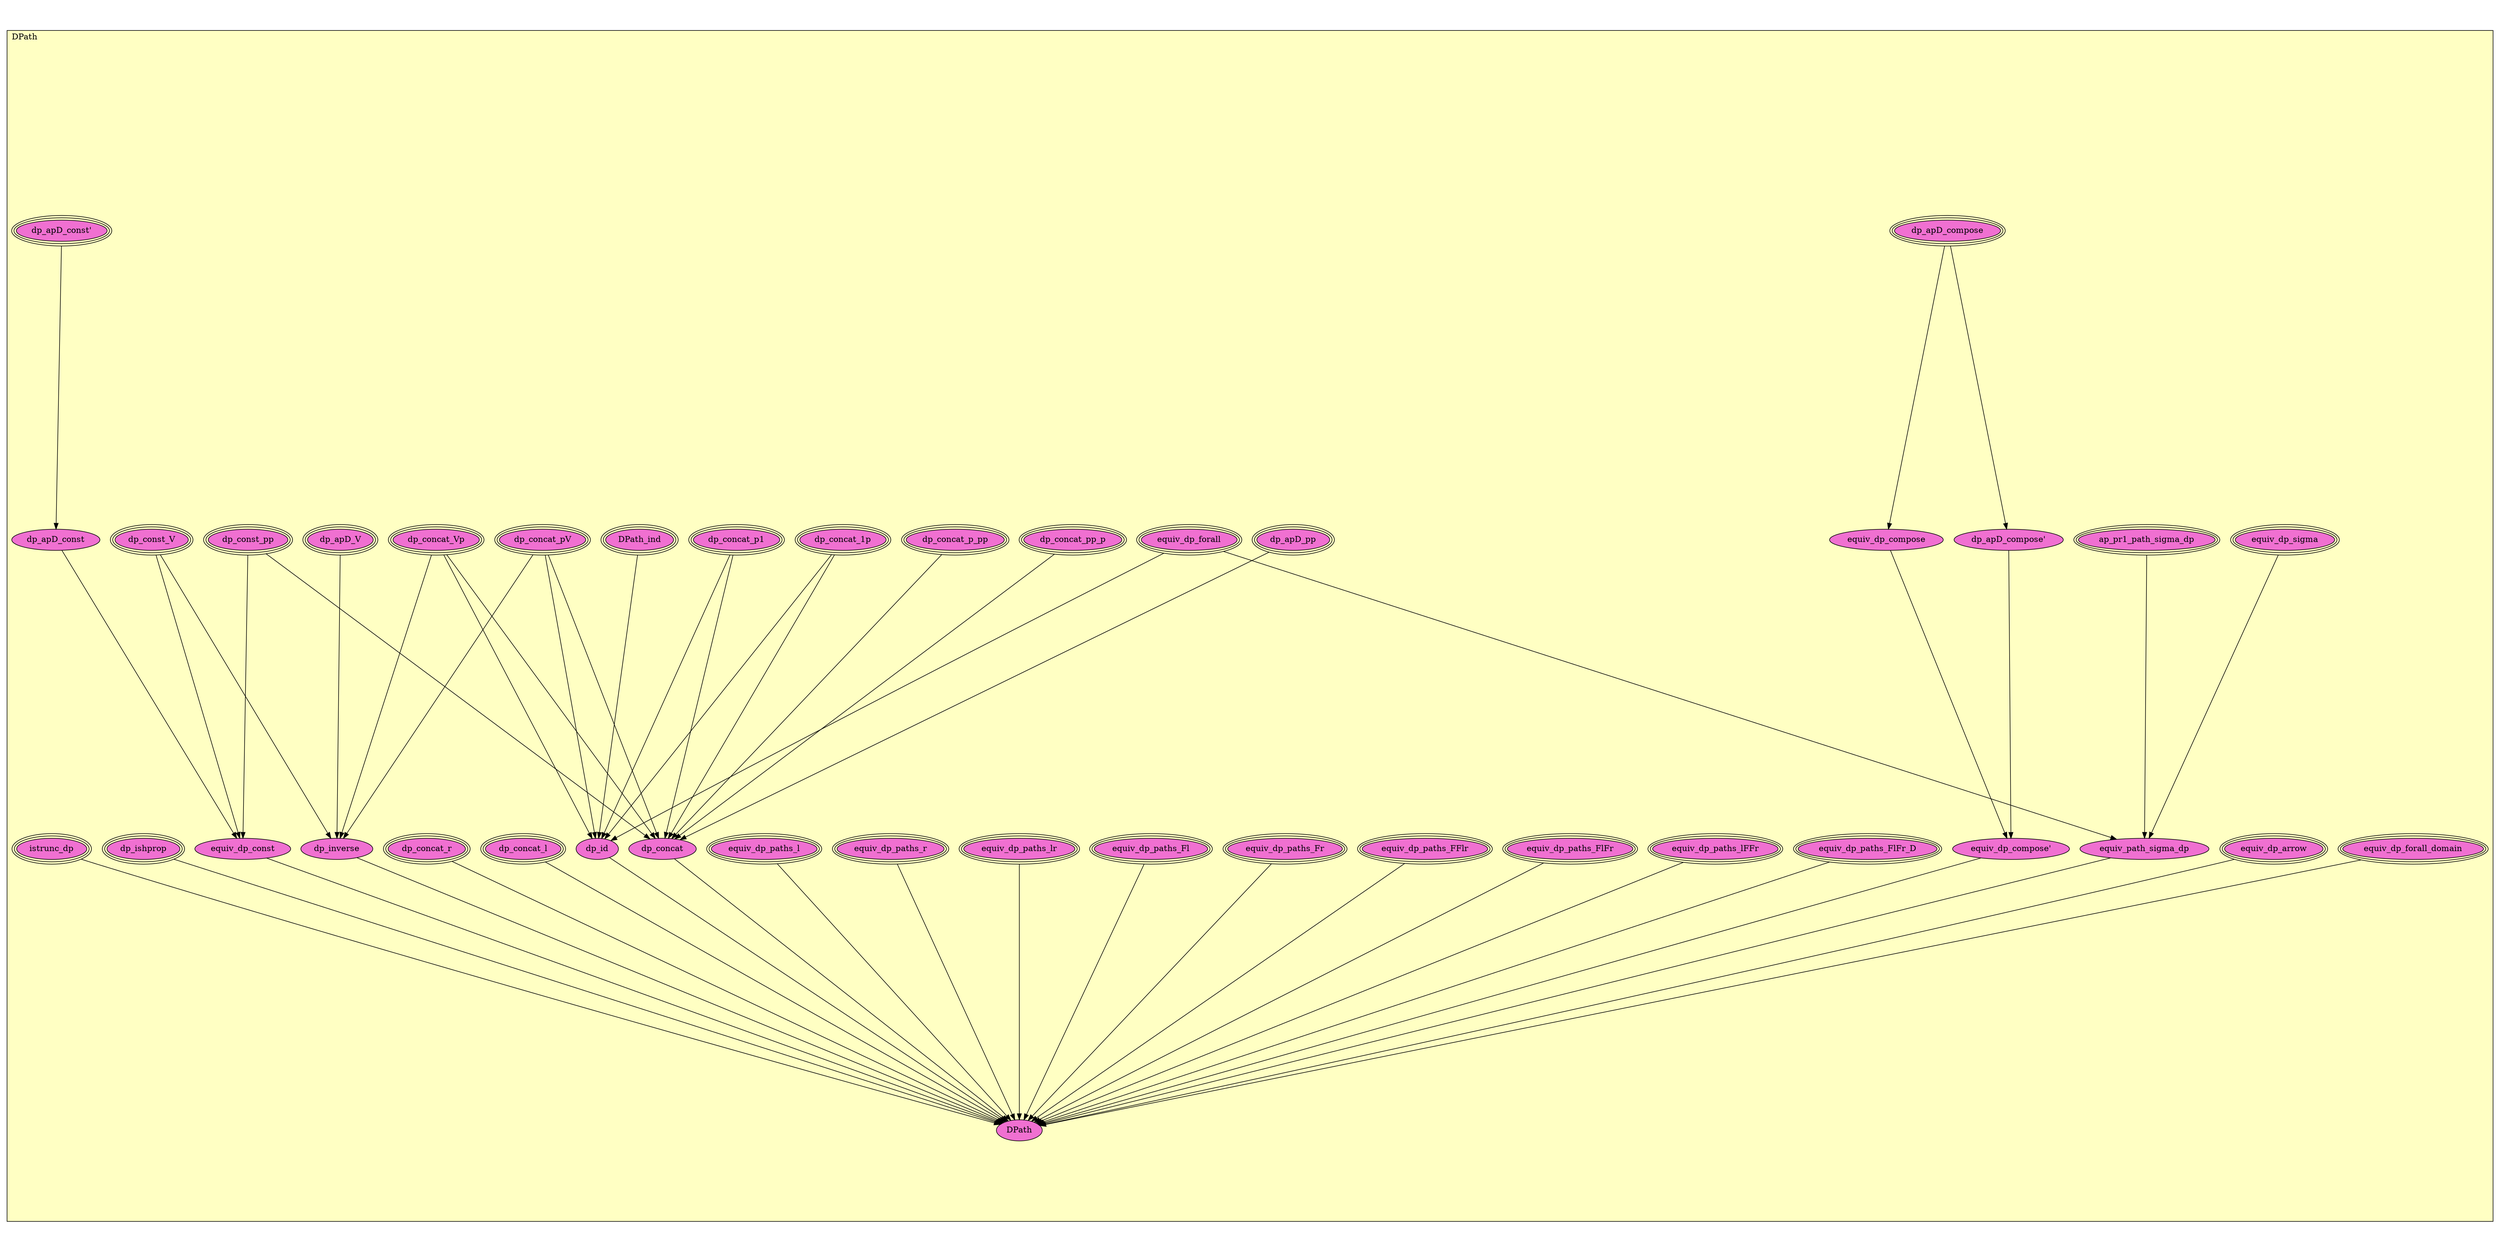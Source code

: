 digraph HoTT_Cubical_DPath {
  graph [ratio=0.5]
  node [style=filled]
DPath_equiv_dp_sigma [label="equiv_dp_sigma", URL=<DPath.html#equiv_dp_sigma>, peripheries=3, fillcolor="#F070D1"] ;
DPath_equiv_dp_forall_domain [label="equiv_dp_forall_domain", URL=<DPath.html#equiv_dp_forall_domain>, peripheries=3, fillcolor="#F070D1"] ;
DPath_equiv_dp_arrow [label="equiv_dp_arrow", URL=<DPath.html#equiv_dp_arrow>, peripheries=3, fillcolor="#F070D1"] ;
DPath_equiv_dp_forall [label="equiv_dp_forall", URL=<DPath.html#equiv_dp_forall>, peripheries=3, fillcolor="#F070D1"] ;
DPath_ap_pr1_path_sigma_dp [label="ap_pr1_path_sigma_dp", URL=<DPath.html#ap_pr1_path_sigma_dp>, peripheries=3, fillcolor="#F070D1"] ;
DPath_equiv_path_sigma_dp [label="equiv_path_sigma_dp", URL=<DPath.html#equiv_path_sigma_dp>, fillcolor="#F070D1"] ;
DPath_dp_apD_compose [label="dp_apD_compose", URL=<DPath.html#dp_apD_compose>, peripheries=3, fillcolor="#F070D1"] ;
DPath_dp_apD_compose_ [label="dp_apD_compose'", URL=<DPath.html#dp_apD_compose'>, fillcolor="#F070D1"] ;
DPath_equiv_dp_compose [label="equiv_dp_compose", URL=<DPath.html#equiv_dp_compose>, fillcolor="#F070D1"] ;
DPath_equiv_dp_compose_ [label="equiv_dp_compose'", URL=<DPath.html#equiv_dp_compose'>, fillcolor="#F070D1"] ;
DPath_equiv_dp_paths_FlFr_D [label="equiv_dp_paths_FlFr_D", URL=<DPath.html#equiv_dp_paths_FlFr_D>, peripheries=3, fillcolor="#F070D1"] ;
DPath_equiv_dp_paths_lFFr [label="equiv_dp_paths_lFFr", URL=<DPath.html#equiv_dp_paths_lFFr>, peripheries=3, fillcolor="#F070D1"] ;
DPath_equiv_dp_paths_FlFr [label="equiv_dp_paths_FlFr", URL=<DPath.html#equiv_dp_paths_FlFr>, peripheries=3, fillcolor="#F070D1"] ;
DPath_equiv_dp_paths_FFlr [label="equiv_dp_paths_FFlr", URL=<DPath.html#equiv_dp_paths_FFlr>, peripheries=3, fillcolor="#F070D1"] ;
DPath_equiv_dp_paths_Fr [label="equiv_dp_paths_Fr", URL=<DPath.html#equiv_dp_paths_Fr>, peripheries=3, fillcolor="#F070D1"] ;
DPath_equiv_dp_paths_Fl [label="equiv_dp_paths_Fl", URL=<DPath.html#equiv_dp_paths_Fl>, peripheries=3, fillcolor="#F070D1"] ;
DPath_equiv_dp_paths_lr [label="equiv_dp_paths_lr", URL=<DPath.html#equiv_dp_paths_lr>, peripheries=3, fillcolor="#F070D1"] ;
DPath_equiv_dp_paths_r [label="equiv_dp_paths_r", URL=<DPath.html#equiv_dp_paths_r>, peripheries=3, fillcolor="#F070D1"] ;
DPath_equiv_dp_paths_l [label="equiv_dp_paths_l", URL=<DPath.html#equiv_dp_paths_l>, peripheries=3, fillcolor="#F070D1"] ;
DPath_dp_concat_p_pp [label="dp_concat_p_pp", URL=<DPath.html#dp_concat_p_pp>, peripheries=3, fillcolor="#F070D1"] ;
DPath_dp_concat_pp_p [label="dp_concat_pp_p", URL=<DPath.html#dp_concat_pp_p>, peripheries=3, fillcolor="#F070D1"] ;
DPath_dp_concat_pV [label="dp_concat_pV", URL=<DPath.html#dp_concat_pV>, peripheries=3, fillcolor="#F070D1"] ;
DPath_dp_concat_Vp [label="dp_concat_Vp", URL=<DPath.html#dp_concat_Vp>, peripheries=3, fillcolor="#F070D1"] ;
DPath_dp_concat_1p [label="dp_concat_1p", URL=<DPath.html#dp_concat_1p>, peripheries=3, fillcolor="#F070D1"] ;
DPath_dp_concat_p1 [label="dp_concat_p1", URL=<DPath.html#dp_concat_p1>, peripheries=3, fillcolor="#F070D1"] ;
DPath_dp_const_V [label="dp_const_V", URL=<DPath.html#dp_const_V>, peripheries=3, fillcolor="#F070D1"] ;
DPath_dp_const_pp [label="dp_const_pp", URL=<DPath.html#dp_const_pp>, peripheries=3, fillcolor="#F070D1"] ;
DPath_dp_apD_V [label="dp_apD_V", URL=<DPath.html#dp_apD_V>, peripheries=3, fillcolor="#F070D1"] ;
DPath_dp_apD_pp [label="dp_apD_pp", URL=<DPath.html#dp_apD_pp>, peripheries=3, fillcolor="#F070D1"] ;
DPath_dp_inverse [label="dp_inverse", URL=<DPath.html#dp_inverse>, fillcolor="#F070D1"] ;
DPath_dp_concat_l [label="dp_concat_l", URL=<DPath.html#dp_concat_l>, peripheries=3, fillcolor="#F070D1"] ;
DPath_dp_concat_r [label="dp_concat_r", URL=<DPath.html#dp_concat_r>, peripheries=3, fillcolor="#F070D1"] ;
DPath_dp_concat [label="dp_concat", URL=<DPath.html#dp_concat>, fillcolor="#F070D1"] ;
DPath_dp_apD_const_ [label="dp_apD_const'", URL=<DPath.html#dp_apD_const'>, peripheries=3, fillcolor="#F070D1"] ;
DPath_dp_apD_const [label="dp_apD_const", URL=<DPath.html#dp_apD_const>, fillcolor="#F070D1"] ;
DPath_equiv_dp_const [label="equiv_dp_const", URL=<DPath.html#equiv_dp_const>, fillcolor="#F070D1"] ;
DPath_DPath_ind [label="DPath_ind", URL=<DPath.html#DPath_ind>, peripheries=3, fillcolor="#F070D1"] ;
DPath_dp_id [label="dp_id", URL=<DPath.html#dp_id>, fillcolor="#F070D1"] ;
DPath_dp_ishprop [label="dp_ishprop", URL=<DPath.html#dp_ishprop>, peripheries=3, fillcolor="#F070D1"] ;
DPath_istrunc_dp [label="istrunc_dp", URL=<DPath.html#istrunc_dp>, peripheries=3, fillcolor="#F070D1"] ;
DPath_DPath [label="DPath", URL=<DPath.html#DPath>, fillcolor="#F070D1"] ;
  DPath_equiv_dp_sigma -> DPath_equiv_path_sigma_dp [] ;
  DPath_equiv_dp_forall_domain -> DPath_DPath [] ;
  DPath_equiv_dp_arrow -> DPath_DPath [] ;
  DPath_equiv_dp_forall -> DPath_equiv_path_sigma_dp [] ;
  DPath_equiv_dp_forall -> DPath_dp_id [] ;
  DPath_ap_pr1_path_sigma_dp -> DPath_equiv_path_sigma_dp [] ;
  DPath_equiv_path_sigma_dp -> DPath_DPath [] ;
  DPath_dp_apD_compose -> DPath_dp_apD_compose_ [] ;
  DPath_dp_apD_compose -> DPath_equiv_dp_compose [] ;
  DPath_dp_apD_compose_ -> DPath_equiv_dp_compose_ [] ;
  DPath_equiv_dp_compose -> DPath_equiv_dp_compose_ [] ;
  DPath_equiv_dp_compose_ -> DPath_DPath [] ;
  DPath_equiv_dp_paths_FlFr_D -> DPath_DPath [] ;
  DPath_equiv_dp_paths_lFFr -> DPath_DPath [] ;
  DPath_equiv_dp_paths_FlFr -> DPath_DPath [] ;
  DPath_equiv_dp_paths_FFlr -> DPath_DPath [] ;
  DPath_equiv_dp_paths_Fr -> DPath_DPath [] ;
  DPath_equiv_dp_paths_Fl -> DPath_DPath [] ;
  DPath_equiv_dp_paths_lr -> DPath_DPath [] ;
  DPath_equiv_dp_paths_r -> DPath_DPath [] ;
  DPath_equiv_dp_paths_l -> DPath_DPath [] ;
  DPath_dp_concat_p_pp -> DPath_dp_concat [] ;
  DPath_dp_concat_pp_p -> DPath_dp_concat [] ;
  DPath_dp_concat_pV -> DPath_dp_inverse [] ;
  DPath_dp_concat_pV -> DPath_dp_concat [] ;
  DPath_dp_concat_pV -> DPath_dp_id [] ;
  DPath_dp_concat_Vp -> DPath_dp_inverse [] ;
  DPath_dp_concat_Vp -> DPath_dp_concat [] ;
  DPath_dp_concat_Vp -> DPath_dp_id [] ;
  DPath_dp_concat_1p -> DPath_dp_concat [] ;
  DPath_dp_concat_1p -> DPath_dp_id [] ;
  DPath_dp_concat_p1 -> DPath_dp_concat [] ;
  DPath_dp_concat_p1 -> DPath_dp_id [] ;
  DPath_dp_const_V -> DPath_dp_inverse [] ;
  DPath_dp_const_V -> DPath_equiv_dp_const [] ;
  DPath_dp_const_pp -> DPath_dp_concat [] ;
  DPath_dp_const_pp -> DPath_equiv_dp_const [] ;
  DPath_dp_apD_V -> DPath_dp_inverse [] ;
  DPath_dp_apD_pp -> DPath_dp_concat [] ;
  DPath_dp_inverse -> DPath_DPath [] ;
  DPath_dp_concat_l -> DPath_DPath [] ;
  DPath_dp_concat_r -> DPath_DPath [] ;
  DPath_dp_concat -> DPath_DPath [] ;
  DPath_dp_apD_const_ -> DPath_dp_apD_const [] ;
  DPath_dp_apD_const -> DPath_equiv_dp_const [] ;
  DPath_equiv_dp_const -> DPath_DPath [] ;
  DPath_DPath_ind -> DPath_dp_id [] ;
  DPath_dp_id -> DPath_DPath [] ;
  DPath_dp_ishprop -> DPath_DPath [] ;
  DPath_istrunc_dp -> DPath_DPath [] ;
subgraph cluster_DPath { label="DPath"; fillcolor="#FFFFC3"; labeljust=l; style=filled 
DPath_DPath; DPath_istrunc_dp; DPath_dp_ishprop; DPath_dp_id; DPath_DPath_ind; DPath_equiv_dp_const; DPath_dp_apD_const; DPath_dp_apD_const_; DPath_dp_concat; DPath_dp_concat_r; DPath_dp_concat_l; DPath_dp_inverse; DPath_dp_apD_pp; DPath_dp_apD_V; DPath_dp_const_pp; DPath_dp_const_V; DPath_dp_concat_p1; DPath_dp_concat_1p; DPath_dp_concat_Vp; DPath_dp_concat_pV; DPath_dp_concat_pp_p; DPath_dp_concat_p_pp; DPath_equiv_dp_paths_l; DPath_equiv_dp_paths_r; DPath_equiv_dp_paths_lr; DPath_equiv_dp_paths_Fl; DPath_equiv_dp_paths_Fr; DPath_equiv_dp_paths_FFlr; DPath_equiv_dp_paths_FlFr; DPath_equiv_dp_paths_lFFr; DPath_equiv_dp_paths_FlFr_D; DPath_equiv_dp_compose_; DPath_equiv_dp_compose; DPath_dp_apD_compose_; DPath_dp_apD_compose; DPath_equiv_path_sigma_dp; DPath_ap_pr1_path_sigma_dp; DPath_equiv_dp_forall; DPath_equiv_dp_arrow; DPath_equiv_dp_forall_domain; DPath_equiv_dp_sigma; };
} /* END */
